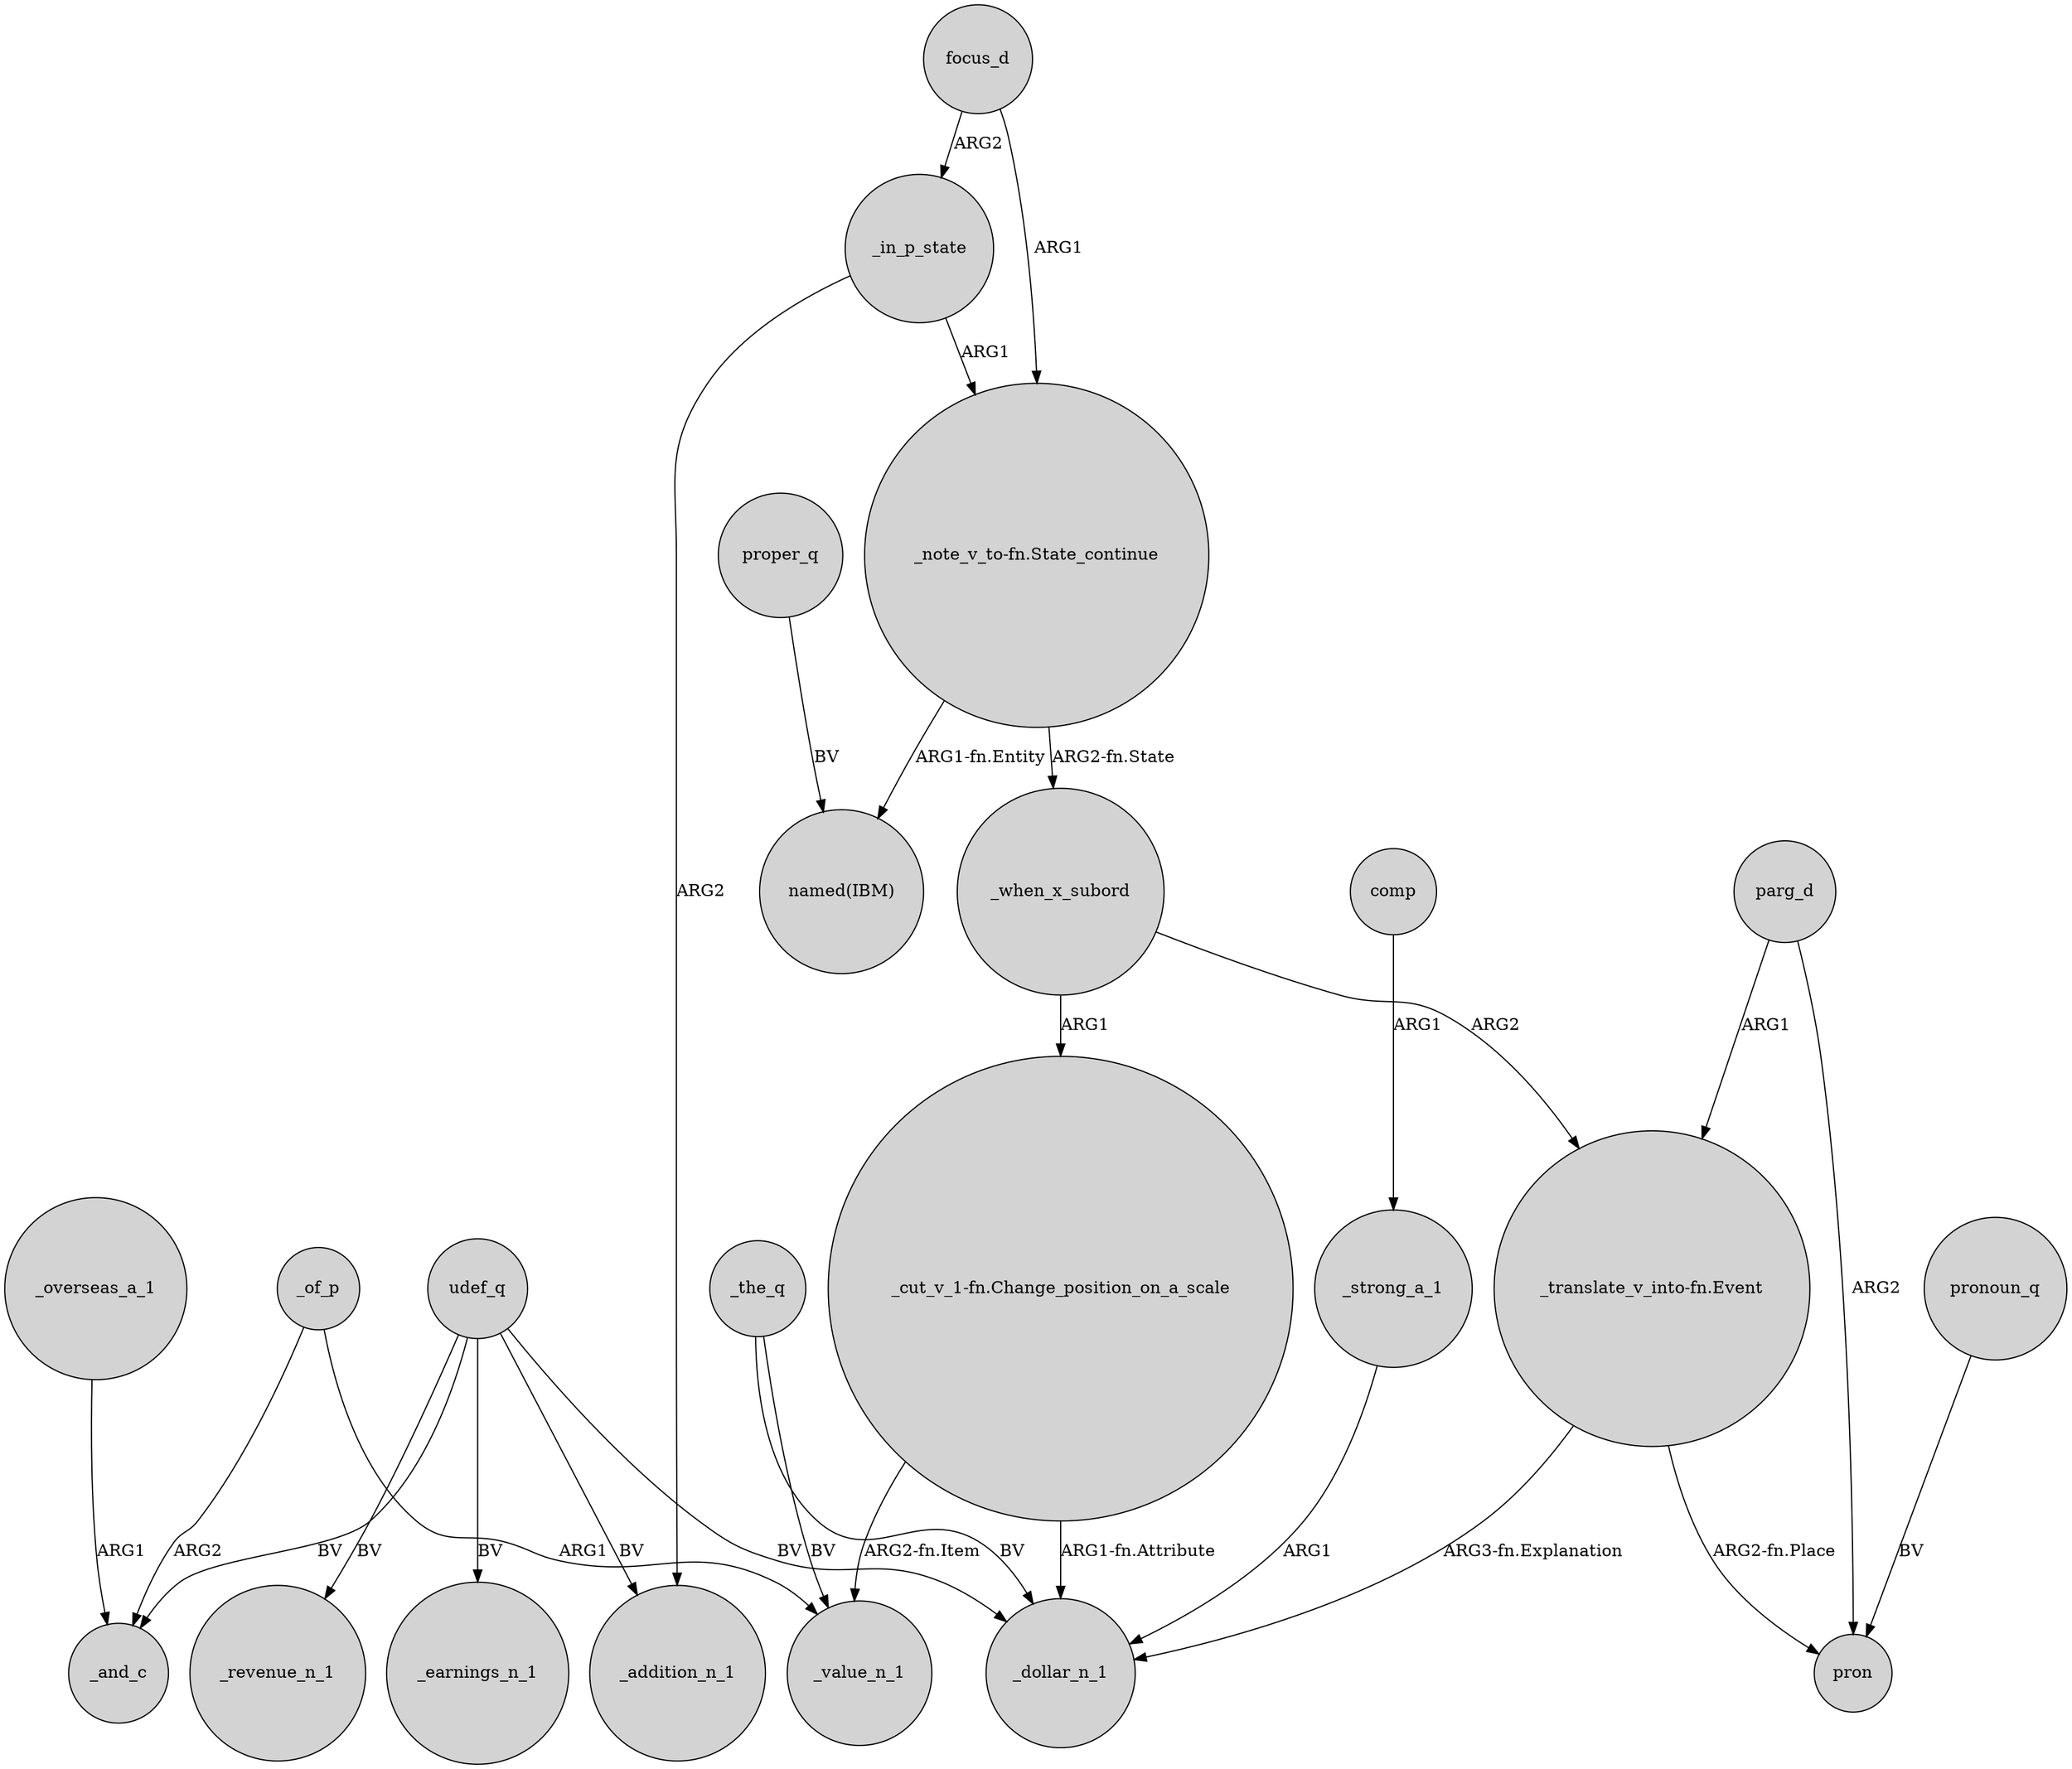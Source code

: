 digraph {
	node [shape=circle style=filled]
	"_translate_v_into-fn.Event" -> _dollar_n_1 [label="ARG3-fn.Explanation"]
	focus_d -> _in_p_state [label=ARG2]
	_of_p -> _and_c [label=ARG2]
	"_note_v_to-fn.State_continue" -> "named(IBM)" [label="ARG1-fn.Entity"]
	"_cut_v_1-fn.Change_position_on_a_scale" -> _value_n_1 [label="ARG2-fn.Item"]
	parg_d -> pron [label=ARG2]
	"_cut_v_1-fn.Change_position_on_a_scale" -> _dollar_n_1 [label="ARG1-fn.Attribute"]
	proper_q -> "named(IBM)" [label=BV]
	_the_q -> _dollar_n_1 [label=BV]
	udef_q -> _addition_n_1 [label=BV]
	parg_d -> "_translate_v_into-fn.Event" [label=ARG1]
	udef_q -> _and_c [label=BV]
	_overseas_a_1 -> _and_c [label=ARG1]
	_when_x_subord -> "_cut_v_1-fn.Change_position_on_a_scale" [label=ARG1]
	comp -> _strong_a_1 [label=ARG1]
	udef_q -> _revenue_n_1 [label=BV]
	pronoun_q -> pron [label=BV]
	udef_q -> _earnings_n_1 [label=BV]
	"_note_v_to-fn.State_continue" -> _when_x_subord [label="ARG2-fn.State"]
	udef_q -> _dollar_n_1 [label=BV]
	_the_q -> _value_n_1 [label=BV]
	_of_p -> _value_n_1 [label=ARG1]
	_when_x_subord -> "_translate_v_into-fn.Event" [label=ARG2]
	focus_d -> "_note_v_to-fn.State_continue" [label=ARG1]
	_strong_a_1 -> _dollar_n_1 [label=ARG1]
	_in_p_state -> _addition_n_1 [label=ARG2]
	"_translate_v_into-fn.Event" -> pron [label="ARG2-fn.Place"]
	_in_p_state -> "_note_v_to-fn.State_continue" [label=ARG1]
}
